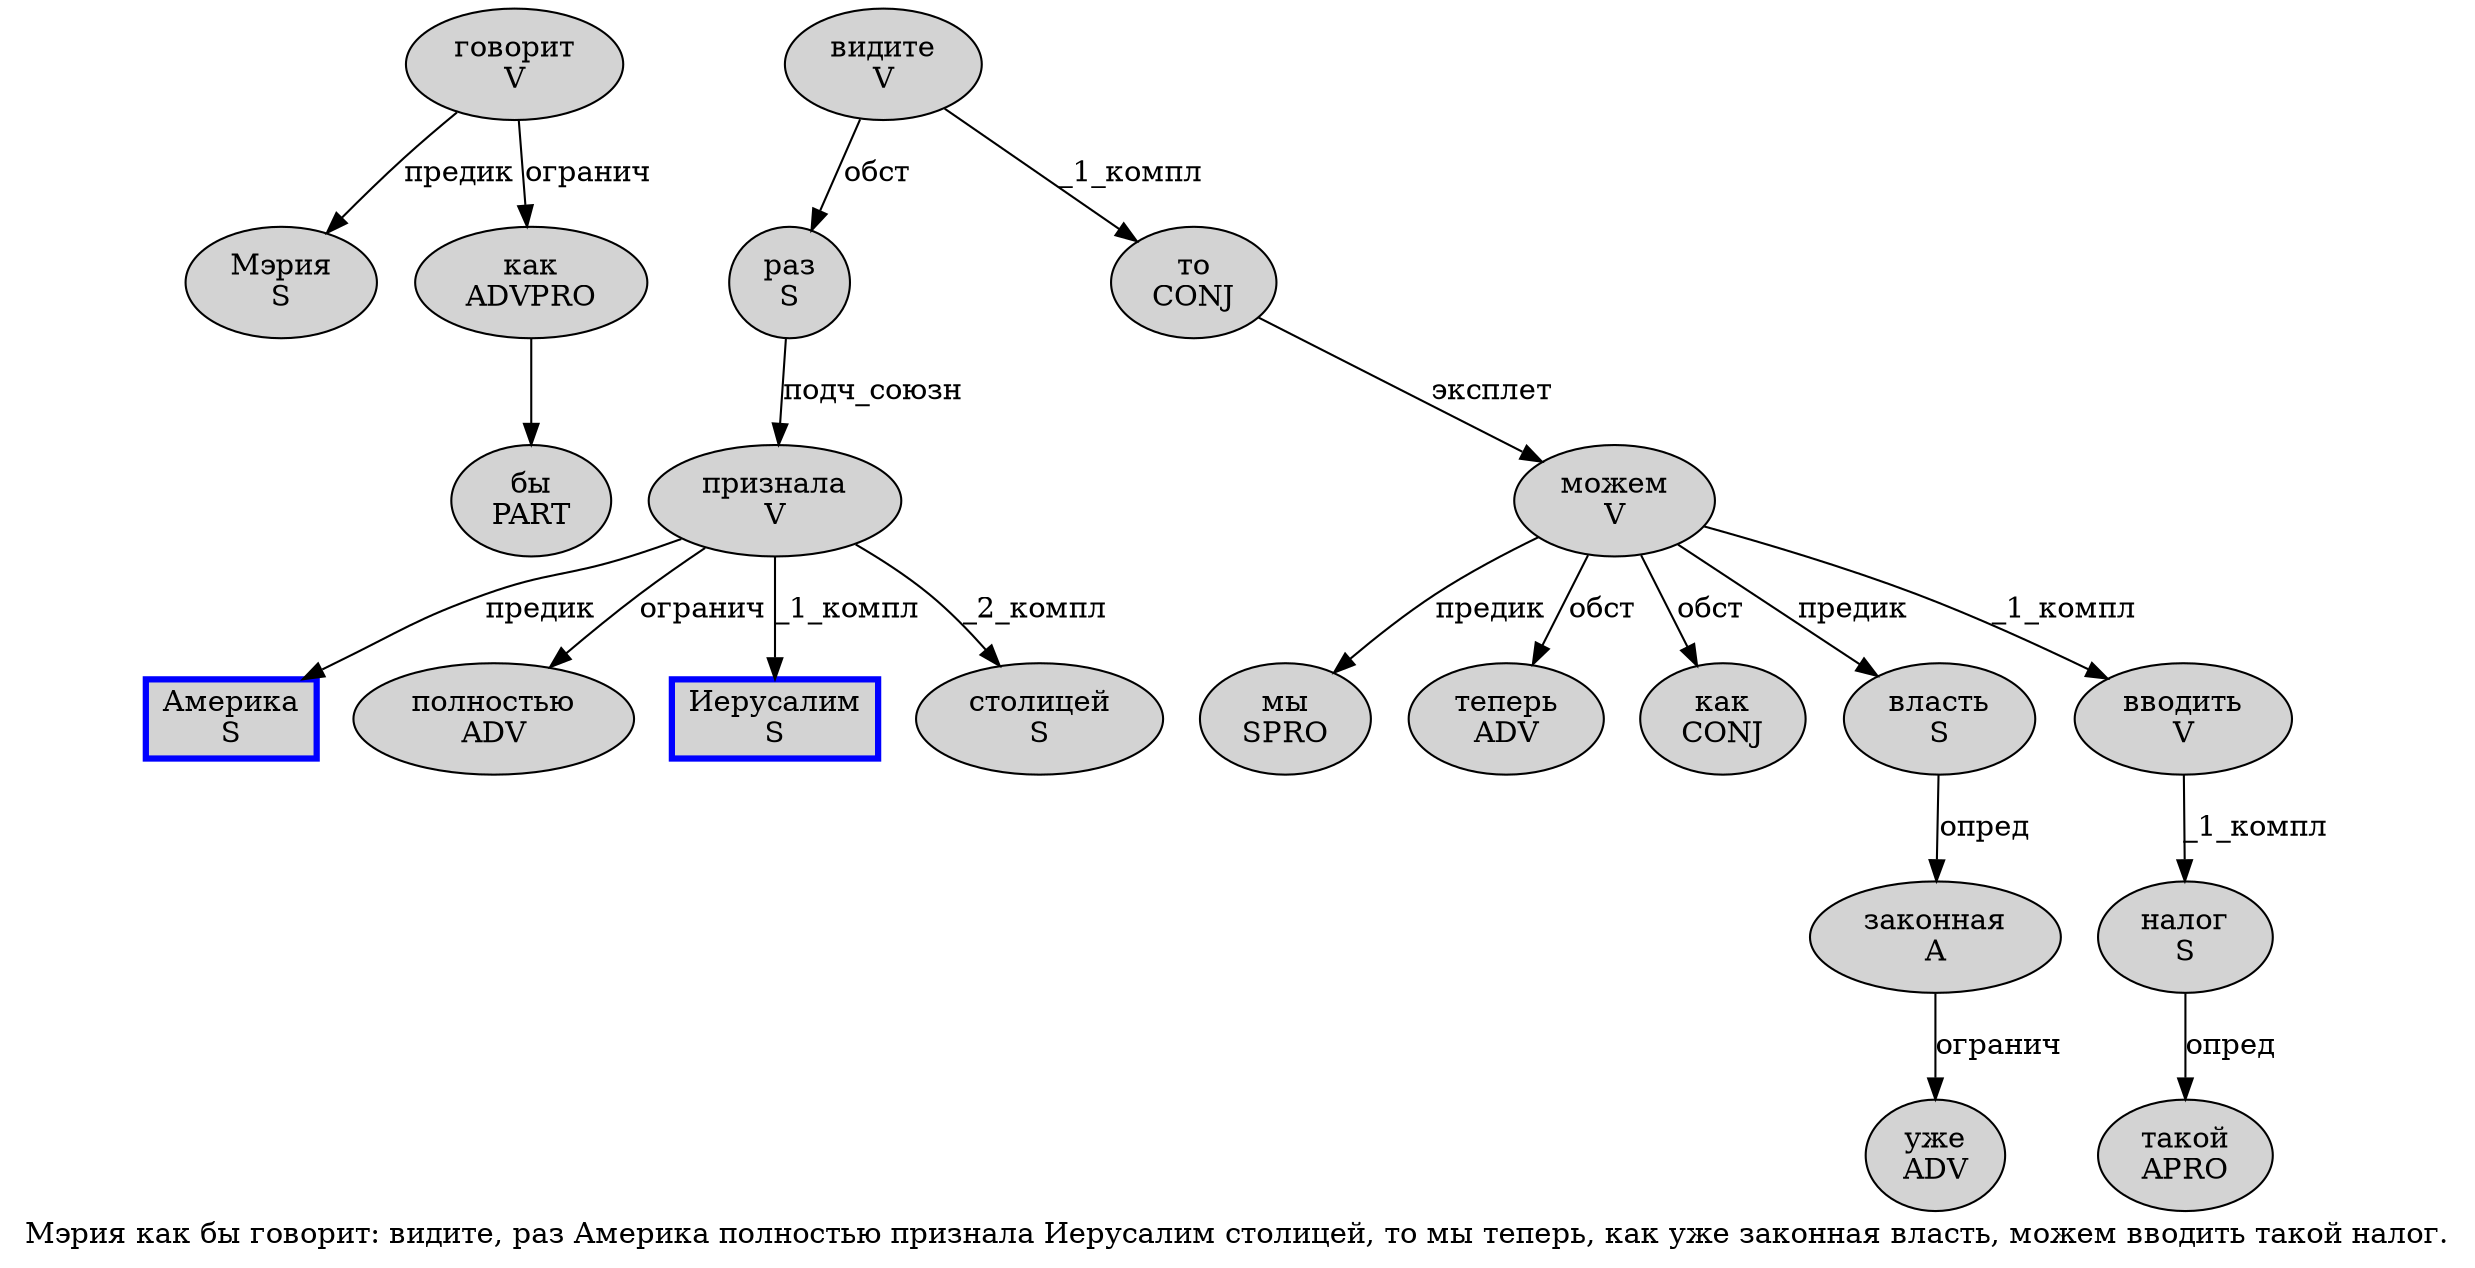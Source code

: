 digraph SENTENCE_246 {
	graph [label="Мэрия как бы говорит: видите, раз Америка полностью признала Иерусалим столицей, то мы теперь, как уже законная власть, можем вводить такой налог."]
	node [style=filled]
		0 [label="Мэрия
S" color="" fillcolor=lightgray penwidth=1 shape=ellipse]
		1 [label="как
ADVPRO" color="" fillcolor=lightgray penwidth=1 shape=ellipse]
		2 [label="бы
PART" color="" fillcolor=lightgray penwidth=1 shape=ellipse]
		3 [label="говорит
V" color="" fillcolor=lightgray penwidth=1 shape=ellipse]
		5 [label="видите
V" color="" fillcolor=lightgray penwidth=1 shape=ellipse]
		7 [label="раз
S" color="" fillcolor=lightgray penwidth=1 shape=ellipse]
		8 [label="Америка
S" color=blue fillcolor=lightgray penwidth=3 shape=box]
		9 [label="полностью
ADV" color="" fillcolor=lightgray penwidth=1 shape=ellipse]
		10 [label="признала
V" color="" fillcolor=lightgray penwidth=1 shape=ellipse]
		11 [label="Иерусалим
S" color=blue fillcolor=lightgray penwidth=3 shape=box]
		12 [label="столицей
S" color="" fillcolor=lightgray penwidth=1 shape=ellipse]
		14 [label="то
CONJ" color="" fillcolor=lightgray penwidth=1 shape=ellipse]
		15 [label="мы
SPRO" color="" fillcolor=lightgray penwidth=1 shape=ellipse]
		16 [label="теперь
ADV" color="" fillcolor=lightgray penwidth=1 shape=ellipse]
		18 [label="как
CONJ" color="" fillcolor=lightgray penwidth=1 shape=ellipse]
		19 [label="уже
ADV" color="" fillcolor=lightgray penwidth=1 shape=ellipse]
		20 [label="законная
A" color="" fillcolor=lightgray penwidth=1 shape=ellipse]
		21 [label="власть
S" color="" fillcolor=lightgray penwidth=1 shape=ellipse]
		23 [label="можем
V" color="" fillcolor=lightgray penwidth=1 shape=ellipse]
		24 [label="вводить
V" color="" fillcolor=lightgray penwidth=1 shape=ellipse]
		25 [label="такой
APRO" color="" fillcolor=lightgray penwidth=1 shape=ellipse]
		26 [label="налог
S" color="" fillcolor=lightgray penwidth=1 shape=ellipse]
			7 -> 10 [label="подч_союзн"]
			1 -> 2
			21 -> 20 [label="опред"]
			5 -> 7 [label="обст"]
			5 -> 14 [label="_1_компл"]
			14 -> 23 [label="эксплет"]
			10 -> 8 [label="предик"]
			10 -> 9 [label="огранич"]
			10 -> 11 [label="_1_компл"]
			10 -> 12 [label="_2_компл"]
			3 -> 0 [label="предик"]
			3 -> 1 [label="огранич"]
			23 -> 15 [label="предик"]
			23 -> 16 [label="обст"]
			23 -> 18 [label="обст"]
			23 -> 21 [label="предик"]
			23 -> 24 [label="_1_компл"]
			20 -> 19 [label="огранич"]
			26 -> 25 [label="опред"]
			24 -> 26 [label="_1_компл"]
}